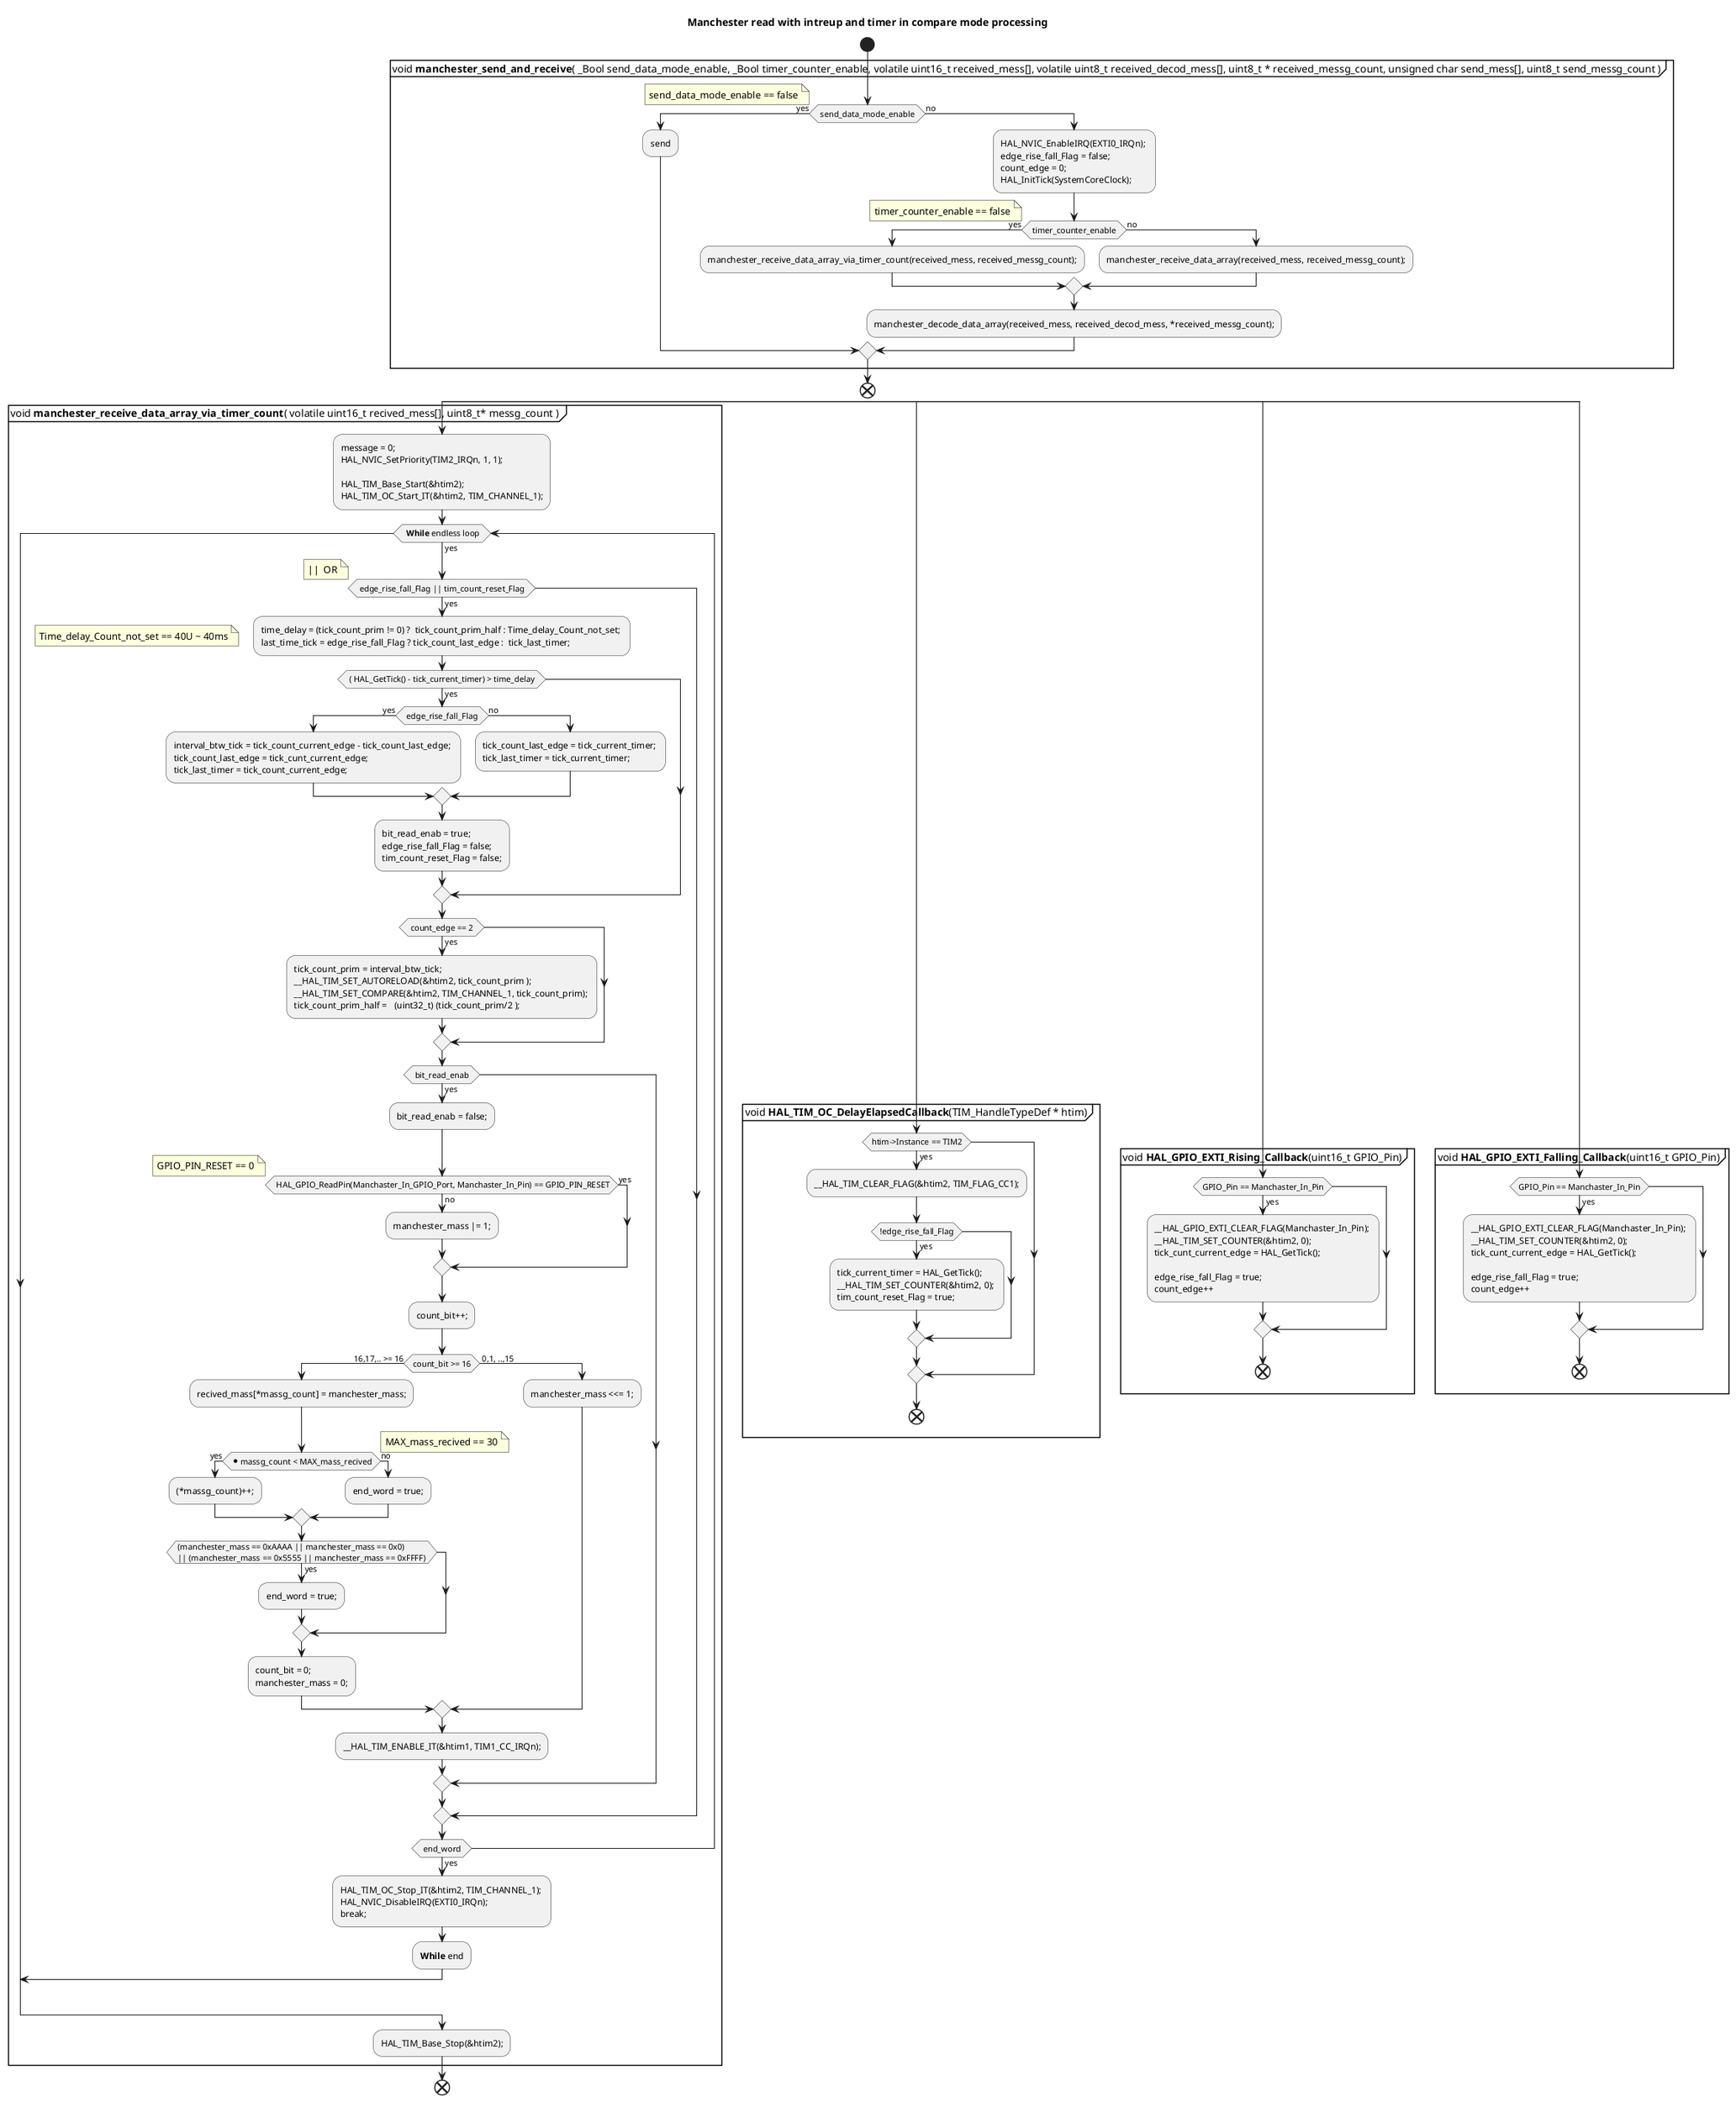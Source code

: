 @startuml
title Manchester read with intreup and timer in compare mode processing
' comment
start
' For write via VScode must by filename.puml
' This set can read 0s signal or 1s signal, but it not read data
' This set read values after Falling or Rising, but not between 

partition "void **manchester_send_and_receive**( _Bool send_data_mode_enable, _Bool timer_counter_enable, volatile uint16_t received_mess[], volatile uint8_t received_decod_mess[], uint8_t * received_messg_count, unsigned char send_mess[], uint8_t send_messg_count )" {

':volatile uint16_t recived_mess_local[MAX_mess_recived]={0}; \nvolatile uint8_t recived_decod_mess_local[MAX_mess_recived]={0}; \nuint8_t messg_count_local= 0u;;

if ( send_data_mode_enable ) then (yes)
    :send;
else (no)
	:HAL_NVIC_EnableIRQ(EXTI0_IRQn); \nedge_rise_fall_Flag = false; \ncount_edge = 0; \nHAL_InitTick(SystemCoreClock);;
    if ( timer_counter_enable ) then (yes)
		':HAL_NVIC_SetPriority(TIM2_IRQn, 1, 1); \nHAL_TIM_Base_Start_IT(&htim2); \nHAL_TIM_OC_Start_IT(&htim2, TIM_CHANNEL_1); \n__HAL_TIM_SET_COMPARE(&htim2, TIM_CHANNEL_1, 299999); \n     \nHAL_TIM_Base_Stop_IT(&htim2);;
		:manchester_receive_data_array_via_timer_count(received_mess, received_messg_count);; 
		' :receive with timer in compare mode;
	else (no)
		:manchester_receive_data_array(received_mess, received_messg_count);;
        ' :receive with system timer;
    endif
    note left: timer_counter_enable == false
    :manchester_decode_data_array(received_mess, received_decod_mess, *received_messg_count);;
endif
note left: send_data_mode_enable == false

}
end

'fork
split
partition "void **manchester_receive_data_array_via_timer_count**( volatile uint16_t recived_mess[], uint8_t* messg_count ) " {
	:message = 0; \nHAL_NVIC_SetPriority(TIM2_IRQn, 1, 1); \n\nHAL_TIM_Base_Start(&htim2); 	\nHAL_TIM_OC_Start_IT(&htim2, TIM_CHANNEL_1);;

while (  **While** endless loop ) is (yes)



	'  ---------------------------- edge_Flag rection ------------------------- 
if ( edge_rise_fall_Flag || tim_count_reset_Flag )  then (yes) 
floating note left: ||  OR		
	:time_delay = (tick_count_prim != 0) ?  tick_count_prim_half : Time_delay_Count_not_set; \nlast_time_tick = edge_rise_fall_Flag ? tick_count_last_edge :  tick_last_timer;;


   		floating note left:   Time_delay_Count_not_set == 40U ~ 40ms
	if ( ( HAL_GetTick() - tick_current_timer) > time_delay ) then (yes)
		
        if ( edge_rise_fall_Flag ) then (yes)
            :interval_btw_tick = tick_count_current_edge - tick_count_last_edge; \ntick_count_last_edge = tick_cunt_current_edge; \ntick_last_timer = tick_count_current_edge;;
       	else (no) 
            :tick_count_last_edge = tick_current_timer; \ntick_last_timer = tick_current_timer;;
        endif
        :bit_read_enab = true; \nedge_rise_fall_Flag = false; \ntim_count_reset_Flag = false;;
	endif
	  

	if ( count_edge == 2 ) then (yes)
		:tick_count_prim = interval_btw_tick; \n__HAL_TIM_SET_AUTORELOAD(&htim2, tick_count_prim ); \n__HAL_TIM_SET_COMPARE(&htim2, TIM_CHANNEL_1, tick_count_prim); \ntick_count_prim_half =   (uint32_t) (tick_count_prim/2 );; 
		'\ntick_count_prim_and_half = (uint32_t) tick_count_prim*1.5f;;
	endif
	
	if ( bit_read_enab ) then (yes)
				
	  	:bit_read_enab = false;;	
		if ( HAL_GPIO_ReadPin(Manchaster_In_GPIO_Port, Manchaster_In_Pin) == GPIO_PIN_RESET) then (yes)
		note right: GPIO_PIN_RESET == 0
					'  :manchester_mass |= 0; \nmanchester_mass <<= 1; \ncount_bit++;;
				 		
		      		' if(HAL_GPIO_ReadPin(Manchaster_In_GPIO_Port, Manchaster_In_Pin) == GPIO_PIN_SET) then (yes)
		else (no)
			
					' \nmanchester_mass <<= 1; \ncount_bit++; 
			:manchester_mass |= 1;;
		   
		endif
			
		:count_bit++;;
		if(count_bit >= 16) then (16,17,.. >= 16)
					' :HAL_TIM_OC_Stop_IT(&htim1, TIM_CHANNEL_1);   HAL_NVIC_DisableIRQ(EXTI0_IRQn); \n
			:recived_mass[*massg_count] = manchester_mass;;
			if (*massg_count < MAX_mass_recived) then (yes)
				note right: MAX_mass_recived == 30
				:(*massg_count)++;;
			else (no)
				:end_word = true;;
			endif

			if ( (manchester_mass == 0xAAAA || manchester_mass == 0x0)  \n || (manchester_mass == 0x5555 || manchester_mass == 0xFFFF) ) then (yes)
				:end_word = true;;
			endif
					' // HAL_UART_Transmit(&huart1, (uint8_t *) "\r\n", sizeof("\r\n"), 1);
			:count_bit = 0; \nmanchester_mass = 0;;
					' //manchester_mass = 0;
		else ( 0,1, ..,15)
			:manchester_mass <<= 1;;
		endif
		:__HAL_TIM_ENABLE_IT(&htim1, TIM1_CC_IRQn);;
	endif

	  endif
	if ( end_word ) then (yes)
		  ' //HAL_SuspendTick();
		:HAL_TIM_OC_Stop_IT(&htim2, TIM_CHANNEL_1); \nHAL_NVIC_DisableIRQ(EXTI0_IRQn); \nbreak;;
		:**While** end;
		break	
		' detach
		' stop
	endif
	

  
endwhile
'-[hidden]->
 ' detach
 :HAL_TIM_Base_Stop(&htim2);;
}
end

' -------------------------------- hedlers for interupt -----------------------------
' ---------------------- Callback for TIM_OC---------------------------
'fork again
split again
  partition "void **HAL_TIM_OC_DelayElapsedCallback**(TIM_HandleTypeDef * htim)"{
	' start
	if (htim->Instance == TIM2) then (yes)
   		:__HAL_TIM_CLEAR_FLAG(&htim2, TIM_FLAG_CC1);;
        if (!edge_rise_fall_Flag) then (yes)
            :tick_current_timer = HAL_GetTick(); \n__HAL_TIM_SET_COUNTER(&htim2, 0); \ntim_count_reset_Flag = true;;
        endif
	endif
	end
   }

' --------------------------------Callback for GPIO_EXTI------------------------------
'fork again
split again
   partition "void **HAL_GPIO_EXTI_Rising_Callback**(uint16_t GPIO_Pin)"{
	if (GPIO_Pin == Manchaster_In_Pin) then (yes)
		:__HAL_GPIO_EXTI_CLEAR_FLAG(Manchaster_In_Pin); \n__HAL_TIM_SET_COUNTER(&htim2, 0); \ntick_cunt_current_edge = HAL_GetTick(); \n\nedge_rise_fall_Flag = true; \ncount_edge++;
	endif
	end
   }


'fork again
split again
   partition "void **HAL_GPIO_EXTI_Falling_Callback**(uint16_t GPIO_Pin)"{
	if (GPIO_Pin == Manchaster_In_Pin) then (yes)
		:__HAL_GPIO_EXTI_CLEAR_FLAG(Manchaster_In_Pin); \n__HAL_TIM_SET_COUNTER(&htim2, 0); \ntick_cunt_current_edge = HAL_GetTick(); \n\nedge_rise_fall_Flag = true; \ncount_edge++;
	endif
	end
   }
'end fork
end split
' end merge





@enduml
